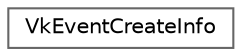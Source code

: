 digraph "类继承关系图"
{
 // LATEX_PDF_SIZE
  bgcolor="transparent";
  edge [fontname=Helvetica,fontsize=10,labelfontname=Helvetica,labelfontsize=10];
  node [fontname=Helvetica,fontsize=10,shape=box,height=0.2,width=0.4];
  rankdir="LR";
  Node0 [id="Node000000",label="VkEventCreateInfo",height=0.2,width=0.4,color="grey40", fillcolor="white", style="filled",URL="$struct_vk_event_create_info.html",tooltip=" "];
}
